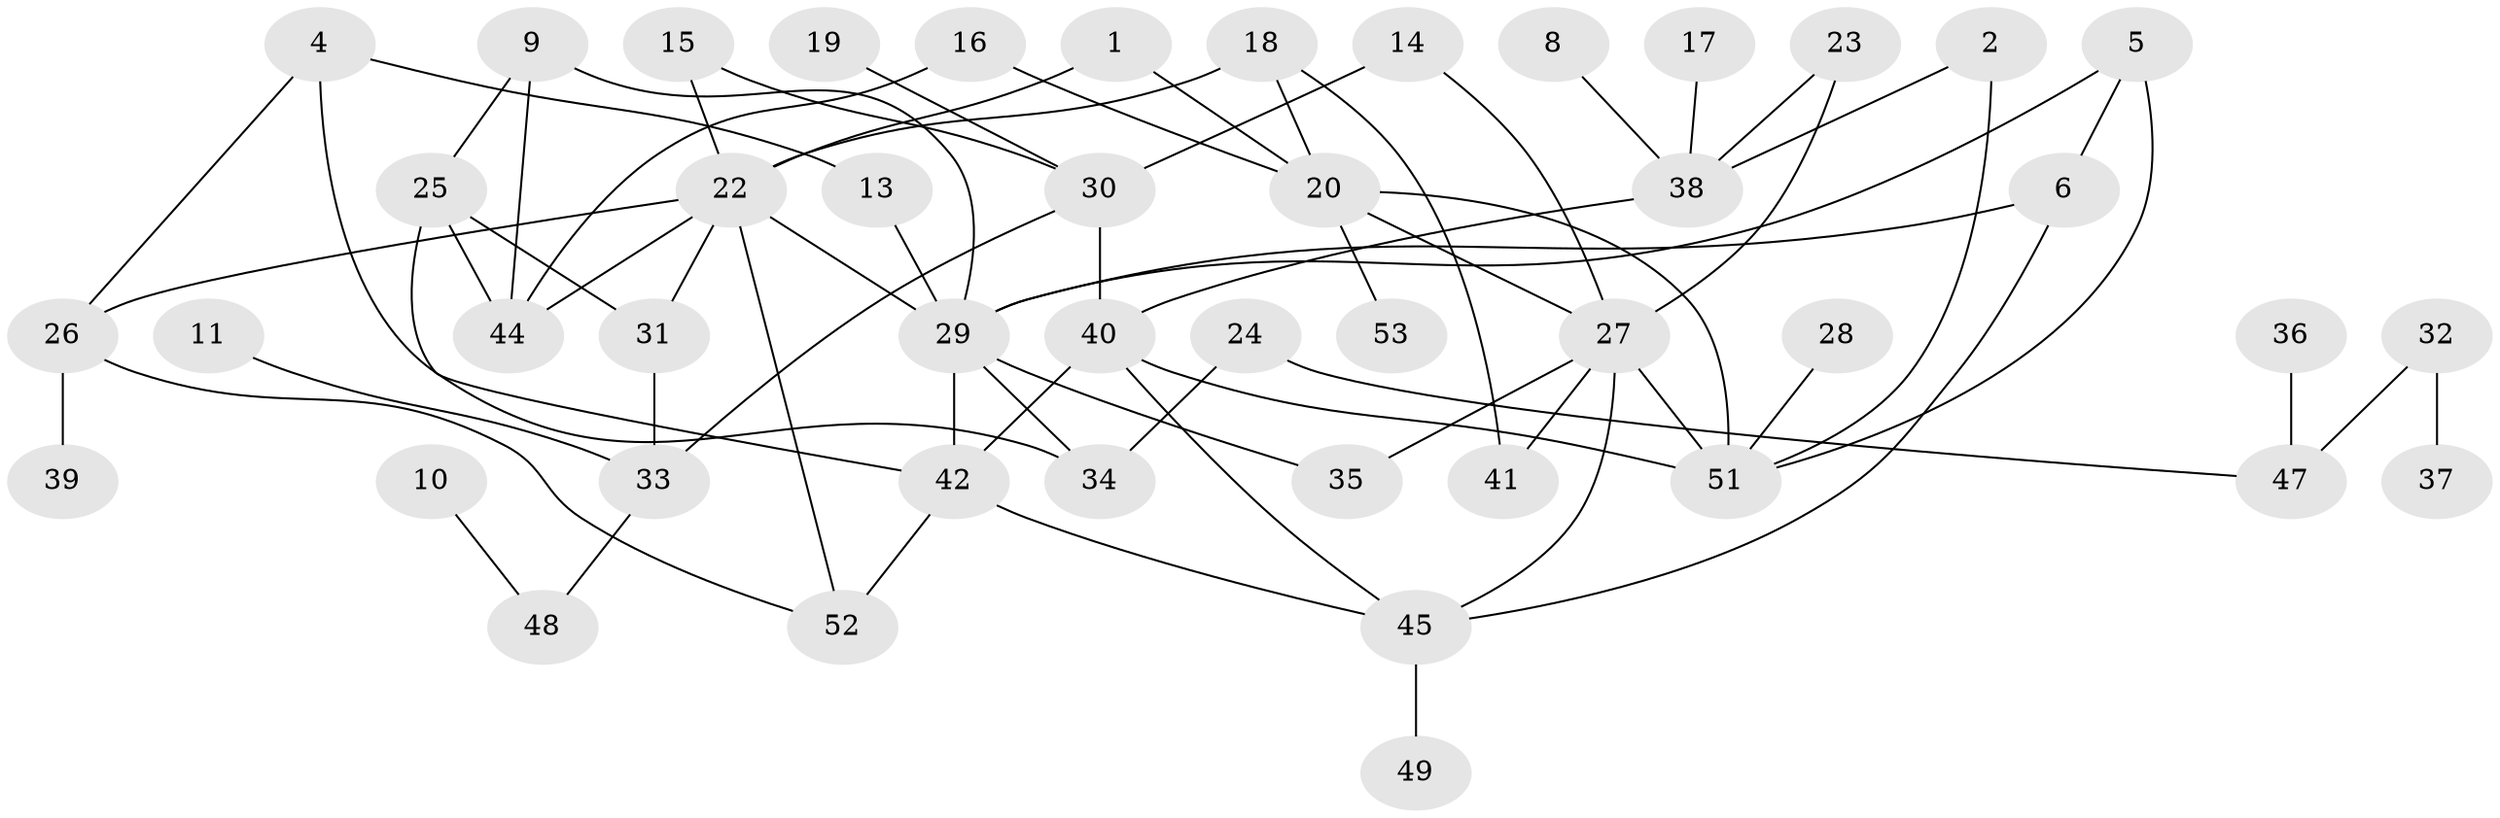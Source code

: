 // original degree distribution, {2: 0.33962264150943394, 1: 0.1792452830188679, 3: 0.24528301886792453, 0: 0.05660377358490566, 7: 0.018867924528301886, 4: 0.14150943396226415, 6: 0.009433962264150943, 5: 0.009433962264150943}
// Generated by graph-tools (version 1.1) at 2025/00/03/09/25 03:00:48]
// undirected, 46 vertices, 69 edges
graph export_dot {
graph [start="1"]
  node [color=gray90,style=filled];
  1;
  2;
  4;
  5;
  6;
  8;
  9;
  10;
  11;
  13;
  14;
  15;
  16;
  17;
  18;
  19;
  20;
  22;
  23;
  24;
  25;
  26;
  27;
  28;
  29;
  30;
  31;
  32;
  33;
  34;
  35;
  36;
  37;
  38;
  39;
  40;
  41;
  42;
  44;
  45;
  47;
  48;
  49;
  51;
  52;
  53;
  1 -- 20 [weight=1.0];
  1 -- 22 [weight=1.0];
  2 -- 38 [weight=1.0];
  2 -- 51 [weight=1.0];
  4 -- 13 [weight=1.0];
  4 -- 26 [weight=1.0];
  4 -- 34 [weight=1.0];
  5 -- 6 [weight=1.0];
  5 -- 29 [weight=1.0];
  5 -- 51 [weight=1.0];
  6 -- 29 [weight=1.0];
  6 -- 45 [weight=1.0];
  8 -- 38 [weight=1.0];
  9 -- 25 [weight=1.0];
  9 -- 29 [weight=1.0];
  9 -- 44 [weight=1.0];
  10 -- 48 [weight=1.0];
  11 -- 33 [weight=1.0];
  13 -- 29 [weight=2.0];
  14 -- 27 [weight=1.0];
  14 -- 30 [weight=1.0];
  15 -- 22 [weight=1.0];
  15 -- 30 [weight=1.0];
  16 -- 20 [weight=1.0];
  16 -- 44 [weight=1.0];
  17 -- 38 [weight=1.0];
  18 -- 20 [weight=1.0];
  18 -- 22 [weight=1.0];
  18 -- 41 [weight=1.0];
  19 -- 30 [weight=1.0];
  20 -- 27 [weight=1.0];
  20 -- 51 [weight=1.0];
  20 -- 53 [weight=1.0];
  22 -- 26 [weight=1.0];
  22 -- 29 [weight=1.0];
  22 -- 31 [weight=1.0];
  22 -- 44 [weight=2.0];
  22 -- 52 [weight=1.0];
  23 -- 27 [weight=1.0];
  23 -- 38 [weight=1.0];
  24 -- 34 [weight=1.0];
  24 -- 47 [weight=1.0];
  25 -- 31 [weight=1.0];
  25 -- 42 [weight=1.0];
  25 -- 44 [weight=1.0];
  26 -- 39 [weight=1.0];
  26 -- 52 [weight=1.0];
  27 -- 35 [weight=1.0];
  27 -- 41 [weight=1.0];
  27 -- 45 [weight=1.0];
  27 -- 51 [weight=1.0];
  28 -- 51 [weight=1.0];
  29 -- 34 [weight=1.0];
  29 -- 35 [weight=1.0];
  29 -- 42 [weight=1.0];
  30 -- 33 [weight=1.0];
  30 -- 40 [weight=1.0];
  31 -- 33 [weight=1.0];
  32 -- 37 [weight=1.0];
  32 -- 47 [weight=1.0];
  33 -- 48 [weight=1.0];
  36 -- 47 [weight=1.0];
  38 -- 40 [weight=1.0];
  40 -- 42 [weight=1.0];
  40 -- 45 [weight=1.0];
  40 -- 51 [weight=2.0];
  42 -- 45 [weight=1.0];
  42 -- 52 [weight=1.0];
  45 -- 49 [weight=1.0];
}
